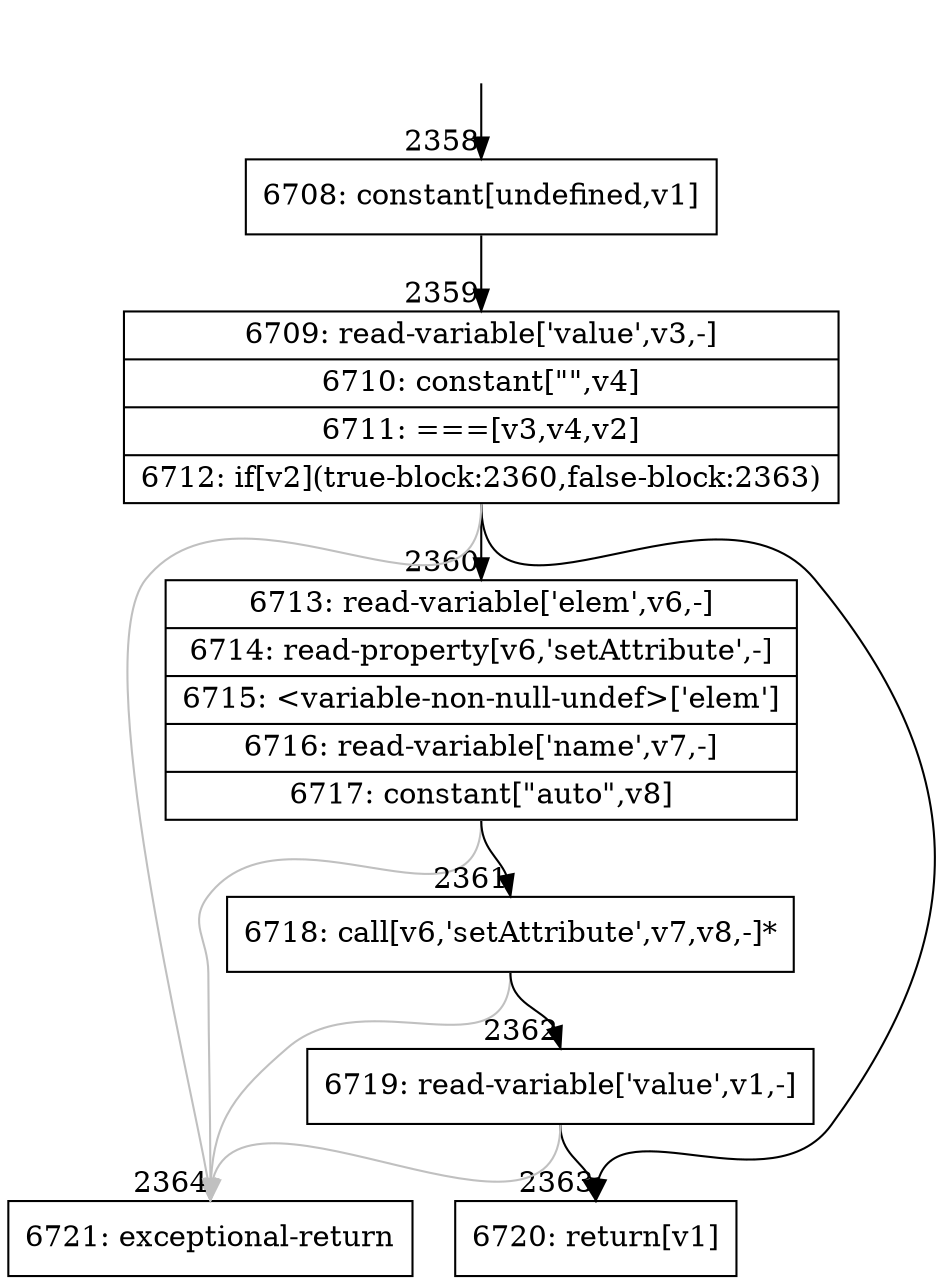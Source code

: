 digraph {
rankdir="TD"
BB_entry157[shape=none,label=""];
BB_entry157 -> BB2358 [tailport=s, headport=n, headlabel="    2358"]
BB2358 [shape=record label="{6708: constant[undefined,v1]}" ] 
BB2358 -> BB2359 [tailport=s, headport=n, headlabel="      2359"]
BB2359 [shape=record label="{6709: read-variable['value',v3,-]|6710: constant[\"\",v4]|6711: ===[v3,v4,v2]|6712: if[v2](true-block:2360,false-block:2363)}" ] 
BB2359 -> BB2360 [tailport=s, headport=n, headlabel="      2360"]
BB2359 -> BB2363 [tailport=s, headport=n, headlabel="      2363"]
BB2359 -> BB2364 [tailport=s, headport=n, color=gray, headlabel="      2364"]
BB2360 [shape=record label="{6713: read-variable['elem',v6,-]|6714: read-property[v6,'setAttribute',-]|6715: \<variable-non-null-undef\>['elem']|6716: read-variable['name',v7,-]|6717: constant[\"auto\",v8]}" ] 
BB2360 -> BB2361 [tailport=s, headport=n, headlabel="      2361"]
BB2360 -> BB2364 [tailport=s, headport=n, color=gray]
BB2361 [shape=record label="{6718: call[v6,'setAttribute',v7,v8,-]*}" ] 
BB2361 -> BB2362 [tailport=s, headport=n, headlabel="      2362"]
BB2361 -> BB2364 [tailport=s, headport=n, color=gray]
BB2362 [shape=record label="{6719: read-variable['value',v1,-]}" ] 
BB2362 -> BB2363 [tailport=s, headport=n]
BB2362 -> BB2364 [tailport=s, headport=n, color=gray]
BB2363 [shape=record label="{6720: return[v1]}" ] 
BB2364 [shape=record label="{6721: exceptional-return}" ] 
}
